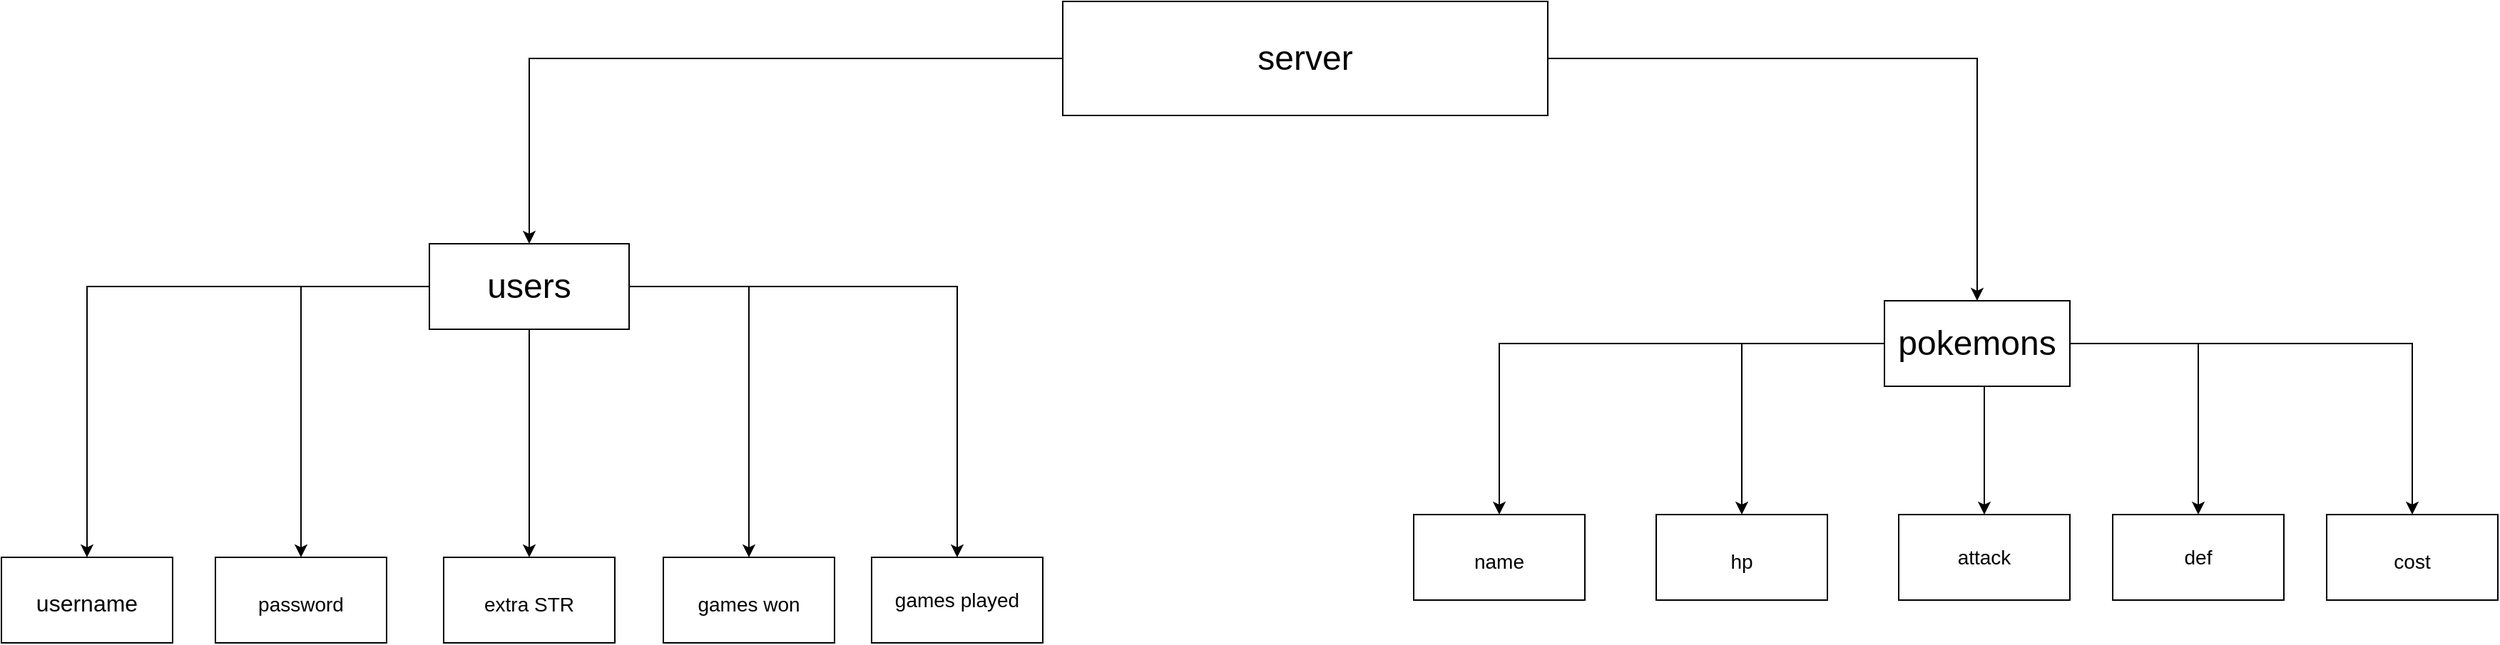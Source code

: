 <mxfile version="15.8.6" type="device" pages="3"><diagram id="EYxu0f1yCXk5ezUmEMA4" name="Page-1"><mxGraphModel dx="2310" dy="781" grid="1" gridSize="10" guides="1" tooltips="1" connect="1" arrows="1" fold="1" page="1" pageScale="1" pageWidth="827" pageHeight="1169" math="0" shadow="0"><root><mxCell id="0"/><mxCell id="1" parent="0"/><mxCell id="S4lZSFRwJTX5g-Po16jF-3" style="edgeStyle=orthogonalEdgeStyle;rounded=0;orthogonalLoop=1;jettySize=auto;html=1;fontSize=24;" edge="1" parent="1" source="S4lZSFRwJTX5g-Po16jF-2" target="S4lZSFRwJTX5g-Po16jF-4"><mxGeometry relative="1" as="geometry"><mxPoint x="110" y="260" as="targetPoint"/></mxGeometry></mxCell><mxCell id="S4lZSFRwJTX5g-Po16jF-5" style="edgeStyle=orthogonalEdgeStyle;rounded=0;orthogonalLoop=1;jettySize=auto;html=1;fontSize=24;" edge="1" parent="1" source="S4lZSFRwJTX5g-Po16jF-2" target="S4lZSFRwJTX5g-Po16jF-6"><mxGeometry relative="1" as="geometry"><mxPoint x="700" y="220" as="targetPoint"/></mxGeometry></mxCell><mxCell id="S4lZSFRwJTX5g-Po16jF-2" value="&lt;font style=&quot;font-size: 24px&quot;&gt;server&lt;/font&gt;" style="rounded=0;whiteSpace=wrap;html=1;" vertex="1" parent="1"><mxGeometry x="244" y="20" width="340" height="80" as="geometry"/></mxCell><mxCell id="S4lZSFRwJTX5g-Po16jF-8" value="" style="edgeStyle=orthogonalEdgeStyle;rounded=0;orthogonalLoop=1;jettySize=auto;html=1;fontSize=24;" edge="1" parent="1" source="S4lZSFRwJTX5g-Po16jF-4" target="S4lZSFRwJTX5g-Po16jF-7"><mxGeometry relative="1" as="geometry"/></mxCell><mxCell id="S4lZSFRwJTX5g-Po16jF-11" value="" style="edgeStyle=orthogonalEdgeStyle;rounded=0;orthogonalLoop=1;jettySize=auto;html=1;fontSize=24;" edge="1" parent="1" source="S4lZSFRwJTX5g-Po16jF-4" target="S4lZSFRwJTX5g-Po16jF-10"><mxGeometry relative="1" as="geometry"/></mxCell><mxCell id="S4lZSFRwJTX5g-Po16jF-13" value="" style="edgeStyle=orthogonalEdgeStyle;rounded=0;orthogonalLoop=1;jettySize=auto;html=1;fontSize=24;" edge="1" parent="1" source="S4lZSFRwJTX5g-Po16jF-4" target="S4lZSFRwJTX5g-Po16jF-12"><mxGeometry relative="1" as="geometry"/></mxCell><mxCell id="S4lZSFRwJTX5g-Po16jF-15" value="" style="edgeStyle=orthogonalEdgeStyle;rounded=0;orthogonalLoop=1;jettySize=auto;html=1;fontSize=24;" edge="1" parent="1" source="S4lZSFRwJTX5g-Po16jF-4" target="S4lZSFRwJTX5g-Po16jF-14"><mxGeometry relative="1" as="geometry"/></mxCell><mxCell id="S4lZSFRwJTX5g-Po16jF-18" style="edgeStyle=orthogonalEdgeStyle;rounded=0;orthogonalLoop=1;jettySize=auto;html=1;fontSize=14;" edge="1" parent="1" source="S4lZSFRwJTX5g-Po16jF-4" target="S4lZSFRwJTX5g-Po16jF-19"><mxGeometry relative="1" as="geometry"><mxPoint x="140" y="440" as="targetPoint"/></mxGeometry></mxCell><mxCell id="S4lZSFRwJTX5g-Po16jF-4" value="users" style="rounded=0;whiteSpace=wrap;html=1;fontSize=24;" vertex="1" parent="1"><mxGeometry x="-200" y="190" width="140" height="60" as="geometry"/></mxCell><mxCell id="S4lZSFRwJTX5g-Po16jF-22" value="" style="edgeStyle=orthogonalEdgeStyle;rounded=0;orthogonalLoop=1;jettySize=auto;html=1;fontSize=14;" edge="1" parent="1" source="S4lZSFRwJTX5g-Po16jF-6" target="S4lZSFRwJTX5g-Po16jF-21"><mxGeometry relative="1" as="geometry"/></mxCell><mxCell id="S4lZSFRwJTX5g-Po16jF-24" value="" style="edgeStyle=orthogonalEdgeStyle;rounded=0;orthogonalLoop=1;jettySize=auto;html=1;fontSize=14;" edge="1" parent="1" source="S4lZSFRwJTX5g-Po16jF-6" target="S4lZSFRwJTX5g-Po16jF-23"><mxGeometry relative="1" as="geometry"/></mxCell><mxCell id="S4lZSFRwJTX5g-Po16jF-25" style="edgeStyle=orthogonalEdgeStyle;rounded=0;orthogonalLoop=1;jettySize=auto;html=1;fontSize=14;" edge="1" parent="1" source="S4lZSFRwJTX5g-Po16jF-6" target="S4lZSFRwJTX5g-Po16jF-26"><mxGeometry relative="1" as="geometry"><mxPoint x="760.0" y="380" as="targetPoint"/><Array as="points"><mxPoint x="890" y="340"/><mxPoint x="890" y="340"/></Array></mxGeometry></mxCell><mxCell id="S4lZSFRwJTX5g-Po16jF-27" style="edgeStyle=orthogonalEdgeStyle;rounded=0;orthogonalLoop=1;jettySize=auto;html=1;fontSize=14;" edge="1" parent="1" source="S4lZSFRwJTX5g-Po16jF-6" target="S4lZSFRwJTX5g-Po16jF-28"><mxGeometry relative="1" as="geometry"><mxPoint x="1060.0" y="400" as="targetPoint"/><Array as="points"><mxPoint x="1040" y="260"/></Array></mxGeometry></mxCell><mxCell id="S4lZSFRwJTX5g-Po16jF-34" value="" style="edgeStyle=orthogonalEdgeStyle;rounded=0;orthogonalLoop=1;jettySize=auto;html=1;fontSize=14;" edge="1" parent="1" source="S4lZSFRwJTX5g-Po16jF-6" target="S4lZSFRwJTX5g-Po16jF-33"><mxGeometry relative="1" as="geometry"/></mxCell><mxCell id="S4lZSFRwJTX5g-Po16jF-6" value="pokemons" style="rounded=0;whiteSpace=wrap;html=1;fontSize=24;" vertex="1" parent="1"><mxGeometry x="820" y="230" width="130" height="60" as="geometry"/></mxCell><mxCell id="S4lZSFRwJTX5g-Po16jF-7" value="&lt;font size=&quot;3&quot;&gt;username&lt;/font&gt;" style="whiteSpace=wrap;html=1;rounded=0;fontSize=24;" vertex="1" parent="1"><mxGeometry x="-500" y="410" width="120" height="60" as="geometry"/></mxCell><mxCell id="S4lZSFRwJTX5g-Po16jF-10" value="&lt;font style=&quot;font-size: 14px&quot;&gt;password&lt;/font&gt;" style="whiteSpace=wrap;html=1;rounded=0;fontSize=24;" vertex="1" parent="1"><mxGeometry x="-350" y="410" width="120" height="60" as="geometry"/></mxCell><mxCell id="S4lZSFRwJTX5g-Po16jF-12" value="&lt;font style=&quot;font-size: 14px&quot;&gt;extra STR&lt;/font&gt;" style="whiteSpace=wrap;html=1;rounded=0;fontSize=24;" vertex="1" parent="1"><mxGeometry x="-190" y="410" width="120" height="60" as="geometry"/></mxCell><mxCell id="S4lZSFRwJTX5g-Po16jF-14" value="&lt;font style=&quot;font-size: 14px&quot;&gt;games won&lt;/font&gt;" style="whiteSpace=wrap;html=1;rounded=0;fontSize=24;" vertex="1" parent="1"><mxGeometry x="-36" y="410" width="120" height="60" as="geometry"/></mxCell><mxCell id="S4lZSFRwJTX5g-Po16jF-19" value="games played" style="rounded=0;whiteSpace=wrap;html=1;fontSize=14;" vertex="1" parent="1"><mxGeometry x="110" y="410" width="120" height="60" as="geometry"/></mxCell><mxCell id="S4lZSFRwJTX5g-Po16jF-21" value="&lt;font style=&quot;font-size: 14px&quot;&gt;name&lt;/font&gt;" style="whiteSpace=wrap;html=1;rounded=0;fontSize=24;" vertex="1" parent="1"><mxGeometry x="490" y="380" width="120" height="60" as="geometry"/></mxCell><mxCell id="S4lZSFRwJTX5g-Po16jF-23" value="&lt;font style=&quot;font-size: 14px&quot;&gt;hp&lt;/font&gt;" style="whiteSpace=wrap;html=1;rounded=0;fontSize=24;" vertex="1" parent="1"><mxGeometry x="660" y="380" width="120" height="60" as="geometry"/></mxCell><mxCell id="S4lZSFRwJTX5g-Po16jF-26" value="attack" style="rounded=0;whiteSpace=wrap;html=1;fontSize=14;" vertex="1" parent="1"><mxGeometry x="830.0" y="380" width="120" height="60" as="geometry"/></mxCell><mxCell id="S4lZSFRwJTX5g-Po16jF-28" value="def" style="rounded=0;whiteSpace=wrap;html=1;fontSize=14;" vertex="1" parent="1"><mxGeometry x="980.0" y="380" width="120" height="60" as="geometry"/></mxCell><mxCell id="S4lZSFRwJTX5g-Po16jF-33" value="&lt;font style=&quot;font-size: 14px&quot;&gt;cost&lt;/font&gt;" style="whiteSpace=wrap;html=1;rounded=0;fontSize=24;" vertex="1" parent="1"><mxGeometry x="1130" y="380" width="120" height="60" as="geometry"/></mxCell></root></mxGraphModel></diagram><diagram id="DEzSo8edvaXb-gKH0Bsn" name="Page-2"><mxGraphModel dx="1038" dy="547" grid="1" gridSize="10" guides="1" tooltips="1" connect="1" arrows="1" fold="1" page="1" pageScale="1" pageWidth="827" pageHeight="1169" math="0" shadow="0"><root><mxCell id="3mQkwm-_1lD5SO0gSWDR-0"/><mxCell id="3mQkwm-_1lD5SO0gSWDR-1" parent="3mQkwm-_1lD5SO0gSWDR-0"/><mxCell id="3mQkwm-_1lD5SO0gSWDR-3" style="edgeStyle=orthogonalEdgeStyle;rounded=0;orthogonalLoop=1;jettySize=auto;html=1;fontSize=14;" edge="1" parent="3mQkwm-_1lD5SO0gSWDR-1" target="3mQkwm-_1lD5SO0gSWDR-4"><mxGeometry relative="1" as="geometry"><mxPoint x="195" y="205" as="targetPoint"/><mxPoint x="395" y="60" as="sourcePoint"/></mxGeometry></mxCell><mxCell id="3mQkwm-_1lD5SO0gSWDR-5" style="edgeStyle=orthogonalEdgeStyle;rounded=0;orthogonalLoop=1;jettySize=auto;html=1;fontSize=14;" edge="1" parent="3mQkwm-_1lD5SO0gSWDR-1" target="Nvq8bUBROQ3FlyL5k2ok-0"><mxGeometry relative="1" as="geometry"><mxPoint x="345" y="165" as="targetPoint"/><mxPoint x="395" y="60" as="sourcePoint"/><Array as="points"><mxPoint x="370" y="60"/></Array></mxGeometry></mxCell><mxCell id="Nvq8bUBROQ3FlyL5k2ok-1" style="edgeStyle=orthogonalEdgeStyle;rounded=0;orthogonalLoop=1;jettySize=auto;html=1;fontSize=14;exitX=0.888;exitY=0.991;exitDx=0;exitDy=0;exitPerimeter=0;" edge="1" parent="3mQkwm-_1lD5SO0gSWDR-1" source="3mQkwm-_1lD5SO0gSWDR-2" target="Nvq8bUBROQ3FlyL5k2ok-2"><mxGeometry relative="1" as="geometry"><mxPoint x="495" y="175" as="targetPoint"/><mxPoint x="505" y="95" as="sourcePoint"/><Array as="points"><mxPoint x="505" y="89"/></Array></mxGeometry></mxCell><mxCell id="HZC-7LyQalrBTxHP9AJL-0" style="edgeStyle=orthogonalEdgeStyle;rounded=0;orthogonalLoop=1;jettySize=auto;html=1;fontSize=14;exitX=1;exitY=0.5;exitDx=0;exitDy=0;" edge="1" parent="3mQkwm-_1lD5SO0gSWDR-1" source="3mQkwm-_1lD5SO0gSWDR-2" target="HZC-7LyQalrBTxHP9AJL-1"><mxGeometry relative="1" as="geometry"><mxPoint x="635" y="175" as="targetPoint"/><mxPoint x="546" y="60" as="sourcePoint"/></mxGeometry></mxCell><mxCell id="8FbL8PknPB6k-ikQaZuV-0" style="edgeStyle=orthogonalEdgeStyle;rounded=0;orthogonalLoop=1;jettySize=auto;html=1;fontSize=14;" edge="1" parent="3mQkwm-_1lD5SO0gSWDR-1" source="3mQkwm-_1lD5SO0gSWDR-2" target="8FbL8PknPB6k-ikQaZuV-1"><mxGeometry relative="1" as="geometry"><mxPoint x="210" y="220" as="targetPoint"/><Array as="points"><mxPoint x="210" y="60"/></Array></mxGeometry></mxCell><mxCell id="3mQkwm-_1lD5SO0gSWDR-2" value="users-action" style="rounded=0;whiteSpace=wrap;html=1;fontSize=14;" vertex="1" parent="3mQkwm-_1lD5SO0gSWDR-1"><mxGeometry x="330" y="20" width="200" height="70" as="geometry"/></mxCell><mxCell id="3mQkwm-_1lD5SO0gSWDR-4" value="add game only" style="rounded=0;whiteSpace=wrap;html=1;fontSize=14;" vertex="1" parent="3mQkwm-_1lD5SO0gSWDR-1"><mxGeometry x="10" y="175" width="120" height="60" as="geometry"/></mxCell><mxCell id="Nvq8bUBROQ3FlyL5k2ok-0" value="signup" style="rounded=0;whiteSpace=wrap;html=1;fontSize=14;" vertex="1" parent="3mQkwm-_1lD5SO0gSWDR-1"><mxGeometry x="310" y="175" width="120" height="60" as="geometry"/></mxCell><mxCell id="Nvq8bUBROQ3FlyL5k2ok-2" value="login" style="rounded=0;whiteSpace=wrap;html=1;fontSize=14;" vertex="1" parent="3mQkwm-_1lD5SO0gSWDR-1"><mxGeometry x="445" y="175" width="120" height="60" as="geometry"/></mxCell><mxCell id="HZC-7LyQalrBTxHP9AJL-1" value="add game + win + str" style="rounded=0;whiteSpace=wrap;html=1;fontSize=14;" vertex="1" parent="3mQkwm-_1lD5SO0gSWDR-1"><mxGeometry x="605" y="175" width="120" height="60" as="geometry"/></mxCell><mxCell id="8FbL8PknPB6k-ikQaZuV-1" value="get user" style="rounded=0;whiteSpace=wrap;html=1;fontSize=14;" vertex="1" parent="3mQkwm-_1lD5SO0gSWDR-1"><mxGeometry x="150" y="175" width="120" height="60" as="geometry"/></mxCell></root></mxGraphModel></diagram><diagram id="y4vjQiSuQRIokcBWGlhI" name="Page-3"><mxGraphModel dx="1038" dy="547" grid="1" gridSize="10" guides="1" tooltips="1" connect="1" arrows="1" fold="1" page="1" pageScale="1" pageWidth="827" pageHeight="1169" math="0" shadow="0"><root><mxCell id="QHNwv9S762xL5RZhsRDw-0"/><mxCell id="QHNwv9S762xL5RZhsRDw-1" parent="QHNwv9S762xL5RZhsRDw-0"/><mxCell id="QHNwv9S762xL5RZhsRDw-3" style="edgeStyle=orthogonalEdgeStyle;rounded=0;orthogonalLoop=1;jettySize=auto;html=1;fontSize=14;" edge="1" parent="QHNwv9S762xL5RZhsRDw-1" source="QHNwv9S762xL5RZhsRDw-2" target="QHNwv9S762xL5RZhsRDw-4"><mxGeometry relative="1" as="geometry"><mxPoint x="150" y="240" as="targetPoint"/></mxGeometry></mxCell><mxCell id="QHNwv9S762xL5RZhsRDw-5" style="edgeStyle=orthogonalEdgeStyle;rounded=0;orthogonalLoop=1;jettySize=auto;html=1;fontSize=14;" edge="1" parent="QHNwv9S762xL5RZhsRDw-1" source="QHNwv9S762xL5RZhsRDw-2" target="QHNwv9S762xL5RZhsRDw-6"><mxGeometry relative="1" as="geometry"><mxPoint x="270" y="210" as="targetPoint"/><Array as="points"><mxPoint x="350" y="170"/><mxPoint x="350" y="170"/></Array></mxGeometry></mxCell><mxCell id="QHNwv9S762xL5RZhsRDw-8" value="" style="edgeStyle=orthogonalEdgeStyle;rounded=0;orthogonalLoop=1;jettySize=auto;html=1;fontSize=14;" edge="1" parent="QHNwv9S762xL5RZhsRDw-1" target="QHNwv9S762xL5RZhsRDw-7"><mxGeometry relative="1" as="geometry"><mxPoint x="470" y="110" as="sourcePoint"/><Array as="points"><mxPoint x="500" y="110"/></Array></mxGeometry></mxCell><mxCell id="F-mWEzj3K1FGGxjSd7bk-0" style="edgeStyle=orthogonalEdgeStyle;rounded=0;orthogonalLoop=1;jettySize=auto;html=1;fontSize=14;" edge="1" parent="QHNwv9S762xL5RZhsRDw-1" source="QHNwv9S762xL5RZhsRDw-2" target="F-mWEzj3K1FGGxjSd7bk-1"><mxGeometry relative="1" as="geometry"><mxPoint x="710" y="210" as="targetPoint"/></mxGeometry></mxCell><mxCell id="QHNwv9S762xL5RZhsRDw-2" value="pokemons" style="rounded=0;whiteSpace=wrap;html=1;fontSize=14;" vertex="1" parent="QHNwv9S762xL5RZhsRDw-1"><mxGeometry x="290" y="30" width="266" height="80" as="geometry"/></mxCell><mxCell id="QHNwv9S762xL5RZhsRDw-4" value="create poke" style="rounded=0;whiteSpace=wrap;html=1;fontSize=14;" vertex="1" parent="QHNwv9S762xL5RZhsRDw-1"><mxGeometry x="90" y="210" width="120" height="60" as="geometry"/></mxCell><mxCell id="QHNwv9S762xL5RZhsRDw-6" value="put poke" style="rounded=0;whiteSpace=wrap;html=1;fontSize=14;" vertex="1" parent="QHNwv9S762xL5RZhsRDw-1"><mxGeometry x="290" y="210" width="120" height="60" as="geometry"/></mxCell><mxCell id="QHNwv9S762xL5RZhsRDw-7" value="get poke" style="whiteSpace=wrap;html=1;rounded=0;fontSize=14;" vertex="1" parent="QHNwv9S762xL5RZhsRDw-1"><mxGeometry x="440" y="210" width="120" height="60" as="geometry"/></mxCell><mxCell id="F-mWEzj3K1FGGxjSd7bk-1" value="" style="rounded=0;whiteSpace=wrap;html=1;fontSize=14;" vertex="1" parent="QHNwv9S762xL5RZhsRDw-1"><mxGeometry x="600" y="210" width="120" height="60" as="geometry"/></mxCell></root></mxGraphModel></diagram></mxfile>